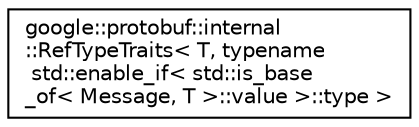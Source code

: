 digraph "类继承关系图"
{
 // LATEX_PDF_SIZE
  edge [fontname="Helvetica",fontsize="10",labelfontname="Helvetica",labelfontsize="10"];
  node [fontname="Helvetica",fontsize="10",shape=record];
  rankdir="LR";
  Node0 [label="google::protobuf::internal\l::RefTypeTraits\< T, typename\l std::enable_if\< std::is_base\l_of\< Message, T \>::value \>::type \>",height=0.2,width=0.4,color="black", fillcolor="white", style="filled",URL="$structgoogle_1_1protobuf_1_1internal_1_1RefTypeTraits_3_01T_00_01typename_01std_1_1enable__if_3_82f25cb7986b5af3792a532b263e1d42.html",tooltip=" "];
}
